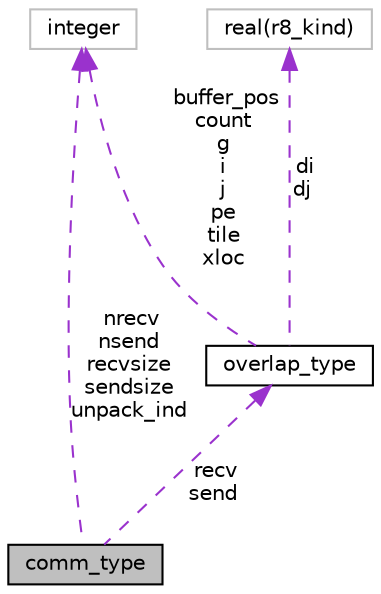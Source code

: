 digraph "comm_type"
{
 // INTERACTIVE_SVG=YES
 // LATEX_PDF_SIZE
  edge [fontname="Helvetica",fontsize="10",labelfontname="Helvetica",labelfontsize="10"];
  node [fontname="Helvetica",fontsize="10",shape=record];
  Node1 [label="comm_type",height=0.2,width=0.4,color="black", fillcolor="grey75", style="filled", fontcolor="black",tooltip="Private type used for exchange grid communication."];
  Node2 -> Node1 [dir="back",color="darkorchid3",fontsize="10",style="dashed",label=" nrecv\nnsend\nrecvsize\nsendsize\nunpack_ind" ,fontname="Helvetica"];
  Node2 [label="integer",height=0.2,width=0.4,color="grey75", fillcolor="white", style="filled",tooltip=" "];
  Node3 -> Node1 [dir="back",color="darkorchid3",fontsize="10",style="dashed",label=" recv\nsend" ,fontname="Helvetica"];
  Node3 [label="overlap_type",height=0.2,width=0.4,color="black", fillcolor="white", style="filled",URL="$group__xgrid__mod.html#structxgrid__mod_1_1overlap__type",tooltip="Private type for overlap exchange grid data."];
  Node4 -> Node3 [dir="back",color="darkorchid3",fontsize="10",style="dashed",label=" di\ndj" ,fontname="Helvetica"];
  Node4 [label="real(r8_kind)",height=0.2,width=0.4,color="grey75", fillcolor="white", style="filled",tooltip=" "];
  Node2 -> Node3 [dir="back",color="darkorchid3",fontsize="10",style="dashed",label=" buffer_pos\ncount\ng\ni\nj\npe\ntile\nxloc" ,fontname="Helvetica"];
}
